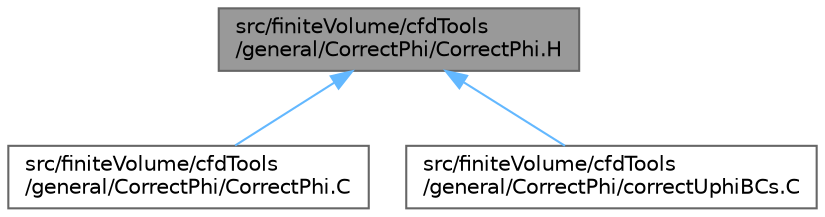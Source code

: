 digraph "src/finiteVolume/cfdTools/general/CorrectPhi/CorrectPhi.H"
{
 // LATEX_PDF_SIZE
  bgcolor="transparent";
  edge [fontname=Helvetica,fontsize=10,labelfontname=Helvetica,labelfontsize=10];
  node [fontname=Helvetica,fontsize=10,shape=box,height=0.2,width=0.4];
  Node1 [id="Node000001",label="src/finiteVolume/cfdTools\l/general/CorrectPhi/CorrectPhi.H",height=0.2,width=0.4,color="gray40", fillcolor="grey60", style="filled", fontcolor="black",tooltip=" "];
  Node1 -> Node2 [id="edge1_Node000001_Node000002",dir="back",color="steelblue1",style="solid",tooltip=" "];
  Node2 [id="Node000002",label="src/finiteVolume/cfdTools\l/general/CorrectPhi/CorrectPhi.C",height=0.2,width=0.4,color="grey40", fillcolor="white", style="filled",URL="$CorrectPhi_8C.html",tooltip=" "];
  Node1 -> Node3 [id="edge2_Node000001_Node000003",dir="back",color="steelblue1",style="solid",tooltip=" "];
  Node3 [id="Node000003",label="src/finiteVolume/cfdTools\l/general/CorrectPhi/correctUphiBCs.C",height=0.2,width=0.4,color="grey40", fillcolor="white", style="filled",URL="$correctUphiBCs_8C.html",tooltip=" "];
}
